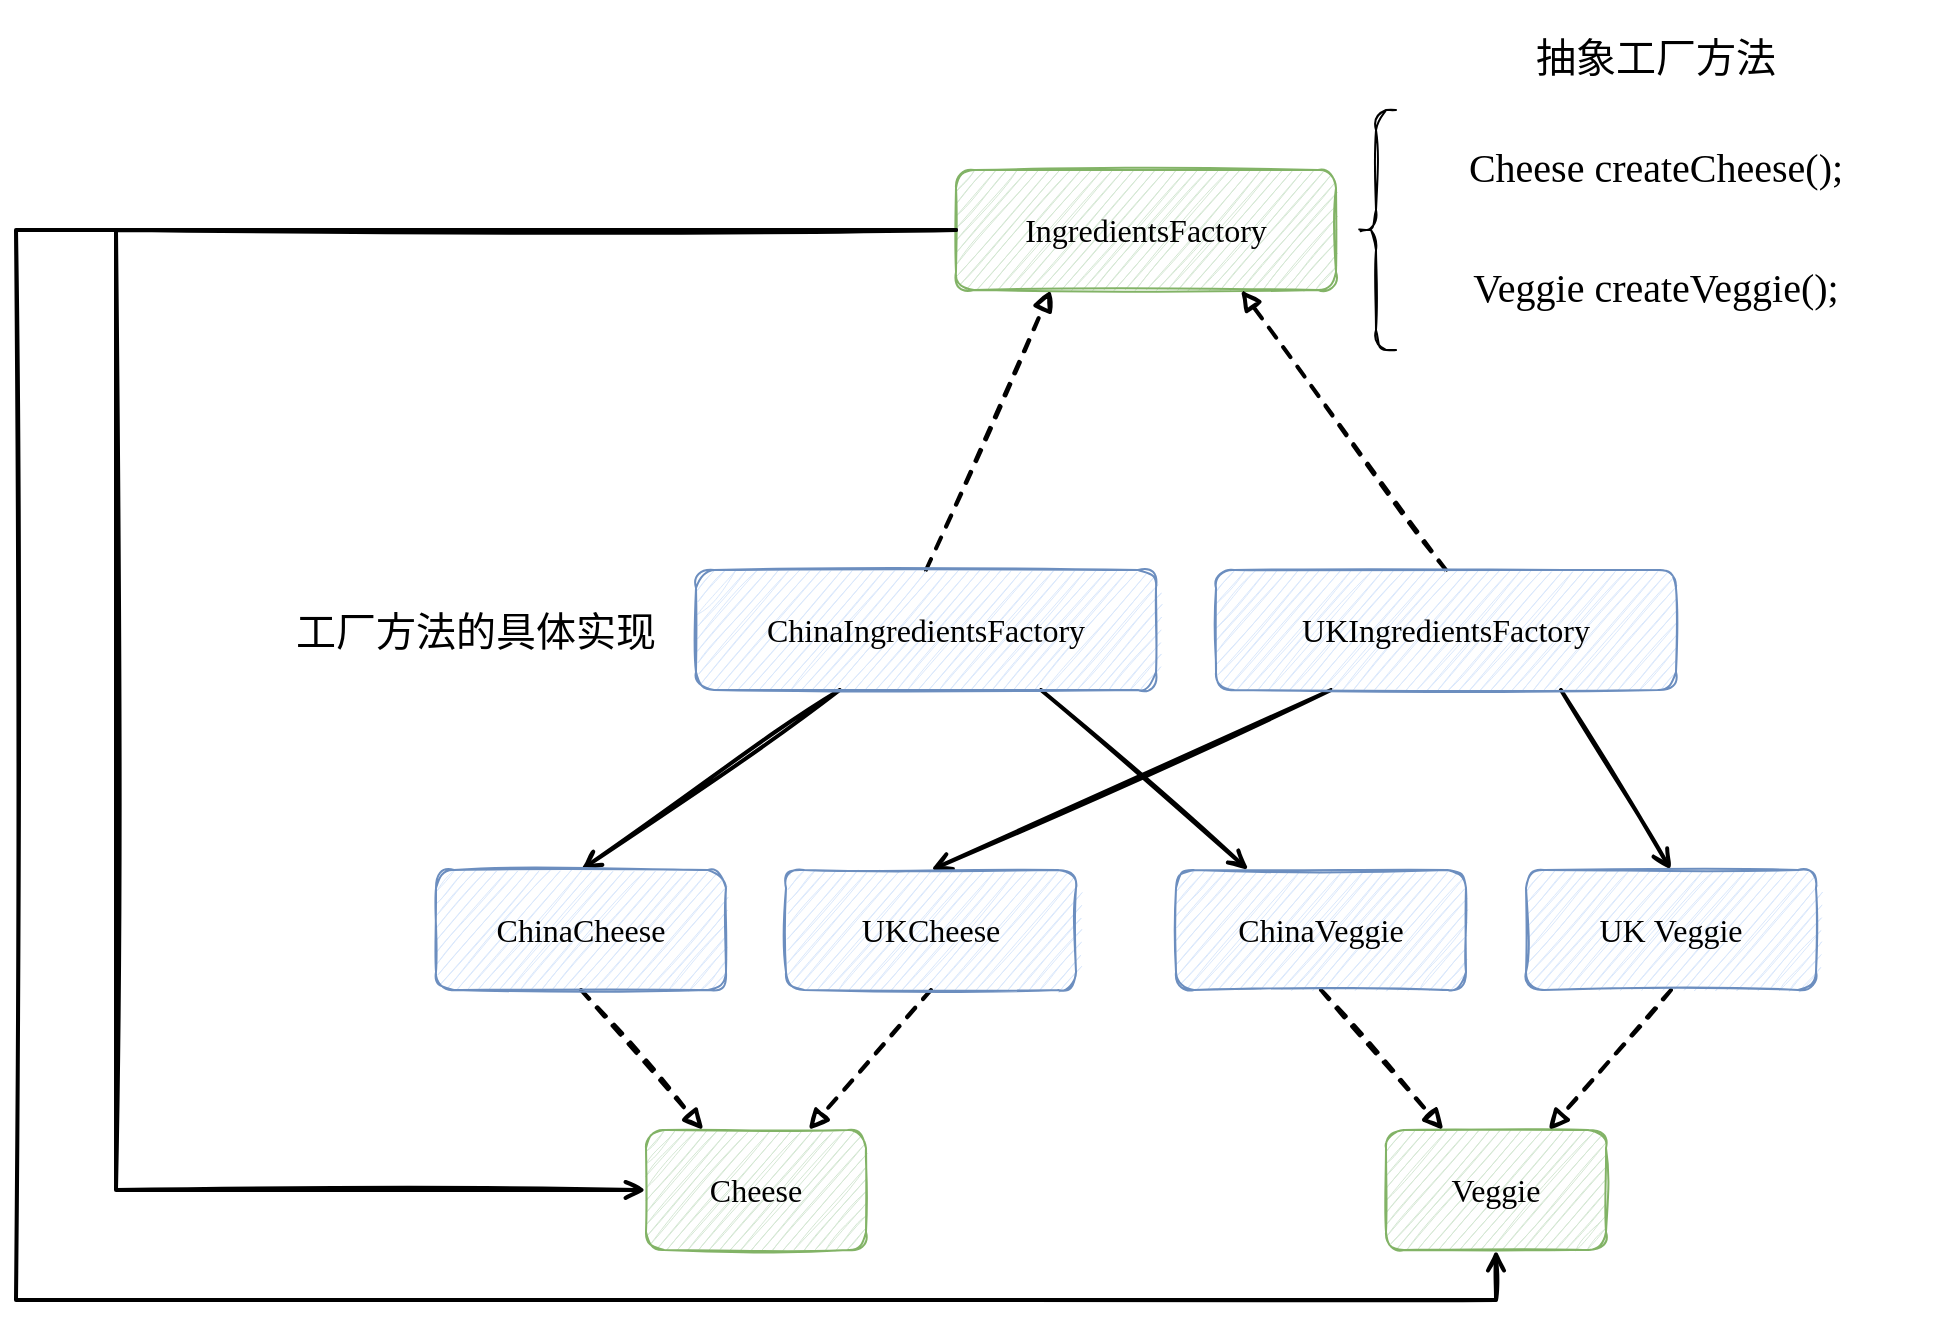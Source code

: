 <mxfile version="20.3.0" type="device"><diagram id="0GwhqxekJrT-VnxqsKM9" name="第 1 页"><mxGraphModel dx="1340" dy="968" grid="1" gridSize="10" guides="1" tooltips="1" connect="1" arrows="1" fold="1" page="1" pageScale="1" pageWidth="1169" pageHeight="827" math="0" shadow="0"><root><mxCell id="0"/><mxCell id="1" parent="0"/><mxCell id="F8iyRb3Pv0SXZNGG_vmm-53" style="edgeStyle=none;rounded=0;sketch=1;orthogonalLoop=1;jettySize=auto;html=1;strokeWidth=2;fontFamily=Comic Sans MS;fontSize=16;" edge="1" parent="1" target="F8iyRb3Pv0SXZNGG_vmm-6"><mxGeometry relative="1" as="geometry"><mxPoint x="730" y="510" as="sourcePoint"/></mxGeometry></mxCell><mxCell id="F8iyRb3Pv0SXZNGG_vmm-83" value="&lt;font face=&quot;Comic Sans MS&quot;&gt;&lt;span style=&quot;font-size: 16px;&quot;&gt;IngredientsFactory&lt;/span&gt;&lt;/font&gt;" style="rounded=1;whiteSpace=wrap;html=1;sketch=1;fillColor=#d5e8d4;strokeColor=#82b366;" vertex="1" parent="1"><mxGeometry x="530" y="215" width="190" height="60" as="geometry"/></mxCell><mxCell id="F8iyRb3Pv0SXZNGG_vmm-84" value="" style="shape=curlyBracket;whiteSpace=wrap;html=1;rounded=1;sketch=1;fontFamily=Helvetica;fontSize=16;fontColor=#000000;" vertex="1" parent="1"><mxGeometry x="730.0" y="185.0" width="20" height="120" as="geometry"/></mxCell><mxCell id="F8iyRb3Pv0SXZNGG_vmm-86" value="&lt;span style=&quot;font-size: 20px;&quot;&gt;Cheese createCheese();&lt;/span&gt;" style="text;html=1;strokeColor=none;fillColor=none;align=center;verticalAlign=middle;whiteSpace=wrap;rounded=0;sketch=1;fontFamily=Comic Sans MS;fontSize=16;" vertex="1" parent="1"><mxGeometry x="740" y="185" width="280" height="55" as="geometry"/></mxCell><mxCell id="F8iyRb3Pv0SXZNGG_vmm-87" value="&lt;span style=&quot;font-size: 20px;&quot;&gt;Veggie createVeggie();&lt;/span&gt;" style="text;html=1;strokeColor=none;fillColor=none;align=center;verticalAlign=middle;whiteSpace=wrap;rounded=0;sketch=1;fontFamily=Comic Sans MS;fontSize=16;" vertex="1" parent="1"><mxGeometry x="740" y="245" width="280" height="55" as="geometry"/></mxCell><mxCell id="F8iyRb3Pv0SXZNGG_vmm-88" value="&lt;span style=&quot;font-size: 20px;&quot;&gt;抽象工厂方法&lt;/span&gt;" style="text;html=1;strokeColor=none;fillColor=none;align=center;verticalAlign=middle;whiteSpace=wrap;rounded=0;sketch=1;fontFamily=Comic Sans MS;fontSize=16;" vertex="1" parent="1"><mxGeometry x="740" y="130" width="280" height="55" as="geometry"/></mxCell><mxCell id="F8iyRb3Pv0SXZNGG_vmm-90" style="edgeStyle=none;rounded=0;sketch=1;orthogonalLoop=1;jettySize=auto;html=1;exitX=0.5;exitY=0;exitDx=0;exitDy=0;entryX=0.25;entryY=1;entryDx=0;entryDy=0;strokeWidth=2;fontFamily=Comic Sans MS;fontSize=20;endArrow=block;endFill=0;dashed=1;" edge="1" parent="1" source="F8iyRb3Pv0SXZNGG_vmm-89" target="F8iyRb3Pv0SXZNGG_vmm-83"><mxGeometry relative="1" as="geometry"/></mxCell><mxCell id="F8iyRb3Pv0SXZNGG_vmm-99" style="edgeStyle=none;rounded=0;sketch=1;orthogonalLoop=1;jettySize=auto;html=1;entryX=0.5;entryY=0;entryDx=0;entryDy=0;strokeWidth=2;fontFamily=Comic Sans MS;fontSize=20;endArrow=open;endFill=0;" edge="1" parent="1" source="F8iyRb3Pv0SXZNGG_vmm-89" target="F8iyRb3Pv0SXZNGG_vmm-95"><mxGeometry relative="1" as="geometry"/></mxCell><mxCell id="F8iyRb3Pv0SXZNGG_vmm-107" style="edgeStyle=none;rounded=0;sketch=1;orthogonalLoop=1;jettySize=auto;html=1;exitX=0.75;exitY=1;exitDx=0;exitDy=0;entryX=0.25;entryY=0;entryDx=0;entryDy=0;strokeWidth=2;fontFamily=Comic Sans MS;fontSize=20;endArrow=open;endFill=0;" edge="1" parent="1" source="F8iyRb3Pv0SXZNGG_vmm-89" target="F8iyRb3Pv0SXZNGG_vmm-104"><mxGeometry relative="1" as="geometry"/></mxCell><mxCell id="F8iyRb3Pv0SXZNGG_vmm-89" value="&lt;span style=&quot;font-family: &amp;quot;Comic Sans MS&amp;quot;; font-size: 16px;&quot;&gt;ChinaIngredientsFactory&lt;/span&gt;" style="rounded=1;whiteSpace=wrap;html=1;sketch=1;fillColor=#dae8fc;strokeColor=#6c8ebf;" vertex="1" parent="1"><mxGeometry x="400" y="415" width="230" height="60" as="geometry"/></mxCell><mxCell id="F8iyRb3Pv0SXZNGG_vmm-92" style="edgeStyle=none;rounded=0;sketch=1;orthogonalLoop=1;jettySize=auto;html=1;exitX=0.5;exitY=0;exitDx=0;exitDy=0;entryX=0.75;entryY=1;entryDx=0;entryDy=0;dashed=1;strokeWidth=2;fontFamily=Comic Sans MS;fontSize=20;endArrow=block;endFill=0;" edge="1" parent="1" source="F8iyRb3Pv0SXZNGG_vmm-91" target="F8iyRb3Pv0SXZNGG_vmm-83"><mxGeometry relative="1" as="geometry"/></mxCell><mxCell id="F8iyRb3Pv0SXZNGG_vmm-100" style="edgeStyle=none;rounded=0;sketch=1;orthogonalLoop=1;jettySize=auto;html=1;exitX=0.25;exitY=1;exitDx=0;exitDy=0;entryX=0.5;entryY=0;entryDx=0;entryDy=0;strokeWidth=2;fontFamily=Comic Sans MS;fontSize=20;endArrow=open;endFill=0;" edge="1" parent="1" source="F8iyRb3Pv0SXZNGG_vmm-91" target="F8iyRb3Pv0SXZNGG_vmm-96"><mxGeometry relative="1" as="geometry"/></mxCell><mxCell id="F8iyRb3Pv0SXZNGG_vmm-108" style="edgeStyle=none;rounded=0;sketch=1;orthogonalLoop=1;jettySize=auto;html=1;exitX=0.75;exitY=1;exitDx=0;exitDy=0;entryX=0.5;entryY=0;entryDx=0;entryDy=0;strokeWidth=2;fontFamily=Comic Sans MS;fontSize=20;endArrow=open;endFill=0;" edge="1" parent="1" source="F8iyRb3Pv0SXZNGG_vmm-91" target="F8iyRb3Pv0SXZNGG_vmm-106"><mxGeometry relative="1" as="geometry"/></mxCell><mxCell id="F8iyRb3Pv0SXZNGG_vmm-91" value="&lt;span style=&quot;font-family: &amp;quot;Comic Sans MS&amp;quot;; font-size: 16px;&quot;&gt;UKIngredientsFactory&lt;/span&gt;" style="rounded=1;whiteSpace=wrap;html=1;sketch=1;fillColor=#dae8fc;strokeColor=#6c8ebf;" vertex="1" parent="1"><mxGeometry x="660" y="415" width="230" height="60" as="geometry"/></mxCell><mxCell id="F8iyRb3Pv0SXZNGG_vmm-109" style="edgeStyle=orthogonalEdgeStyle;rounded=0;sketch=1;orthogonalLoop=1;jettySize=auto;html=1;entryX=0;entryY=0.5;entryDx=0;entryDy=0;strokeWidth=2;fontFamily=Comic Sans MS;fontSize=20;endArrow=none;endFill=0;startArrow=open;startFill=0;" edge="1" parent="1" source="F8iyRb3Pv0SXZNGG_vmm-94" target="F8iyRb3Pv0SXZNGG_vmm-83"><mxGeometry relative="1" as="geometry"><Array as="points"><mxPoint x="110" y="725"/><mxPoint x="110" y="245"/></Array></mxGeometry></mxCell><mxCell id="F8iyRb3Pv0SXZNGG_vmm-94" value="&lt;font face=&quot;Comic Sans MS&quot;&gt;&lt;span style=&quot;font-size: 16px;&quot;&gt;Cheese&lt;/span&gt;&lt;/font&gt;" style="rounded=1;whiteSpace=wrap;html=1;sketch=1;fillColor=#d5e8d4;strokeColor=#82b366;" vertex="1" parent="1"><mxGeometry x="375" y="695" width="110" height="60" as="geometry"/></mxCell><mxCell id="F8iyRb3Pv0SXZNGG_vmm-97" style="edgeStyle=none;rounded=0;sketch=1;orthogonalLoop=1;jettySize=auto;html=1;exitX=0.5;exitY=1;exitDx=0;exitDy=0;dashed=1;strokeWidth=2;fontFamily=Comic Sans MS;fontSize=20;endArrow=block;endFill=0;" edge="1" parent="1" source="F8iyRb3Pv0SXZNGG_vmm-95" target="F8iyRb3Pv0SXZNGG_vmm-94"><mxGeometry relative="1" as="geometry"/></mxCell><mxCell id="F8iyRb3Pv0SXZNGG_vmm-95" value="&lt;span style=&quot;font-family: &amp;quot;Comic Sans MS&amp;quot;; font-size: 16px;&quot;&gt;ChinaCheese&lt;/span&gt;" style="rounded=1;whiteSpace=wrap;html=1;sketch=1;fillColor=#dae8fc;strokeColor=#6c8ebf;" vertex="1" parent="1"><mxGeometry x="270" y="565" width="145" height="60" as="geometry"/></mxCell><mxCell id="F8iyRb3Pv0SXZNGG_vmm-98" style="edgeStyle=none;rounded=0;sketch=1;orthogonalLoop=1;jettySize=auto;html=1;exitX=0.5;exitY=1;exitDx=0;exitDy=0;dashed=1;strokeWidth=2;fontFamily=Comic Sans MS;fontSize=20;endArrow=block;endFill=0;" edge="1" parent="1" source="F8iyRb3Pv0SXZNGG_vmm-96" target="F8iyRb3Pv0SXZNGG_vmm-94"><mxGeometry relative="1" as="geometry"/></mxCell><mxCell id="F8iyRb3Pv0SXZNGG_vmm-96" value="&lt;span style=&quot;font-family: &amp;quot;Comic Sans MS&amp;quot;; font-size: 16px;&quot;&gt;UKCheese&lt;/span&gt;" style="rounded=1;whiteSpace=wrap;html=1;sketch=1;fillColor=#dae8fc;strokeColor=#6c8ebf;" vertex="1" parent="1"><mxGeometry x="445" y="565" width="145" height="60" as="geometry"/></mxCell><mxCell id="F8iyRb3Pv0SXZNGG_vmm-101" value="&lt;span style=&quot;font-size: 20px;&quot;&gt;工厂方法的具体实现&lt;/span&gt;" style="text;html=1;strokeColor=none;fillColor=none;align=center;verticalAlign=middle;whiteSpace=wrap;rounded=0;sketch=1;fontFamily=Comic Sans MS;fontSize=16;" vertex="1" parent="1"><mxGeometry x="150" y="417.5" width="280" height="55" as="geometry"/></mxCell><mxCell id="F8iyRb3Pv0SXZNGG_vmm-110" style="edgeStyle=orthogonalEdgeStyle;rounded=0;sketch=1;orthogonalLoop=1;jettySize=auto;html=1;entryX=0;entryY=0.5;entryDx=0;entryDy=0;strokeWidth=2;fontFamily=Comic Sans MS;fontSize=20;endArrow=none;endFill=0;startArrow=open;startFill=0;" edge="1" parent="1" source="F8iyRb3Pv0SXZNGG_vmm-102" target="F8iyRb3Pv0SXZNGG_vmm-83"><mxGeometry relative="1" as="geometry"><Array as="points"><mxPoint x="800" y="780"/><mxPoint x="60" y="780"/><mxPoint x="60" y="245"/></Array></mxGeometry></mxCell><mxCell id="F8iyRb3Pv0SXZNGG_vmm-102" value="&lt;font face=&quot;Comic Sans MS&quot;&gt;&lt;span style=&quot;font-size: 16px;&quot;&gt;Veggie&lt;/span&gt;&lt;/font&gt;" style="rounded=1;whiteSpace=wrap;html=1;sketch=1;fillColor=#d5e8d4;strokeColor=#82b366;" vertex="1" parent="1"><mxGeometry x="745" y="695" width="110" height="60" as="geometry"/></mxCell><mxCell id="F8iyRb3Pv0SXZNGG_vmm-103" style="edgeStyle=none;rounded=0;sketch=1;orthogonalLoop=1;jettySize=auto;html=1;exitX=0.5;exitY=1;exitDx=0;exitDy=0;dashed=1;strokeWidth=2;fontFamily=Comic Sans MS;fontSize=20;endArrow=block;endFill=0;" edge="1" parent="1" source="F8iyRb3Pv0SXZNGG_vmm-104" target="F8iyRb3Pv0SXZNGG_vmm-102"><mxGeometry relative="1" as="geometry"/></mxCell><mxCell id="F8iyRb3Pv0SXZNGG_vmm-104" value="&lt;span style=&quot;font-family: &amp;quot;Comic Sans MS&amp;quot;; font-size: 16px;&quot;&gt;China&lt;/span&gt;&lt;span style=&quot;font-family: &amp;quot;Comic Sans MS&amp;quot;; font-size: 16px;&quot;&gt;Veggie&lt;/span&gt;" style="rounded=1;whiteSpace=wrap;html=1;sketch=1;fillColor=#dae8fc;strokeColor=#6c8ebf;" vertex="1" parent="1"><mxGeometry x="640" y="565" width="145" height="60" as="geometry"/></mxCell><mxCell id="F8iyRb3Pv0SXZNGG_vmm-105" style="edgeStyle=none;rounded=0;sketch=1;orthogonalLoop=1;jettySize=auto;html=1;exitX=0.5;exitY=1;exitDx=0;exitDy=0;dashed=1;strokeWidth=2;fontFamily=Comic Sans MS;fontSize=20;endArrow=block;endFill=0;" edge="1" parent="1" source="F8iyRb3Pv0SXZNGG_vmm-106" target="F8iyRb3Pv0SXZNGG_vmm-102"><mxGeometry relative="1" as="geometry"/></mxCell><mxCell id="F8iyRb3Pv0SXZNGG_vmm-106" value="&lt;span style=&quot;font-family: &amp;quot;Comic Sans MS&amp;quot;; font-size: 16px;&quot;&gt;UK&lt;/span&gt;&lt;span style=&quot;font-family: &amp;quot;Comic Sans MS&amp;quot;; font-size: 16px;&quot;&gt;&amp;nbsp;Veggie&lt;/span&gt;" style="rounded=1;whiteSpace=wrap;html=1;sketch=1;fillColor=#dae8fc;strokeColor=#6c8ebf;" vertex="1" parent="1"><mxGeometry x="815" y="565" width="145" height="60" as="geometry"/></mxCell></root></mxGraphModel></diagram></mxfile>